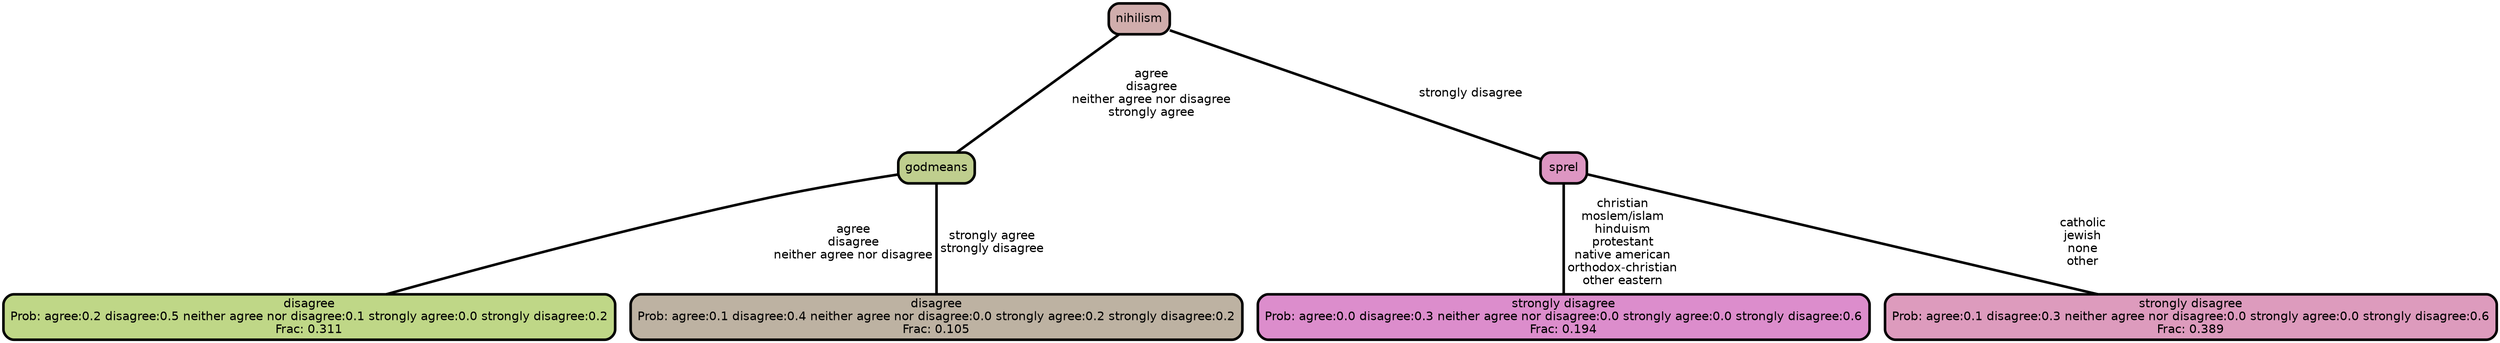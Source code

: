 graph Tree {
node [shape=box, style="filled, rounded",color="black",penwidth="3",fontcolor="black",                 fontname=helvetica] ;
graph [ranksep="0 equally", splines=straight,                 bgcolor=transparent, dpi=200] ;
edge [fontname=helvetica, color=black] ;
0 [label="disagree
Prob: agree:0.2 disagree:0.5 neither agree nor disagree:0.1 strongly agree:0.0 strongly disagree:0.2
Frac: 0.311", fillcolor="#bfd787"] ;
1 [label="godmeans", fillcolor="#bfce8e"] ;
2 [label="disagree
Prob: agree:0.1 disagree:0.4 neither agree nor disagree:0.0 strongly agree:0.2 strongly disagree:0.2
Frac: 0.105", fillcolor="#bdb2a2"] ;
3 [label="nihilism", fillcolor="#d0adac"] ;
4 [label="strongly disagree
Prob: agree:0.0 disagree:0.3 neither agree nor disagree:0.0 strongly agree:0.0 strongly disagree:0.6
Frac: 0.194", fillcolor="#dc8dcc"] ;
5 [label="sprel", fillcolor="#dd96c2"] ;
6 [label="strongly disagree
Prob: agree:0.1 disagree:0.3 neither agree nor disagree:0.0 strongly agree:0.0 strongly disagree:0.6
Frac: 0.389", fillcolor="#dd9bbd"] ;
1 -- 0 [label=" agree\n disagree\n neither agree nor disagree",penwidth=3] ;
1 -- 2 [label=" strongly agree\n strongly disagree",penwidth=3] ;
3 -- 1 [label=" agree\n disagree\n neither agree nor disagree\n strongly agree",penwidth=3] ;
3 -- 5 [label=" strongly disagree",penwidth=3] ;
5 -- 4 [label=" christian\n moslem/islam\n hinduism\n protestant\n native american\n orthodox-christian\n other eastern",penwidth=3] ;
5 -- 6 [label=" catholic\n jewish\n none\n other",penwidth=3] ;
{rank = same;}}